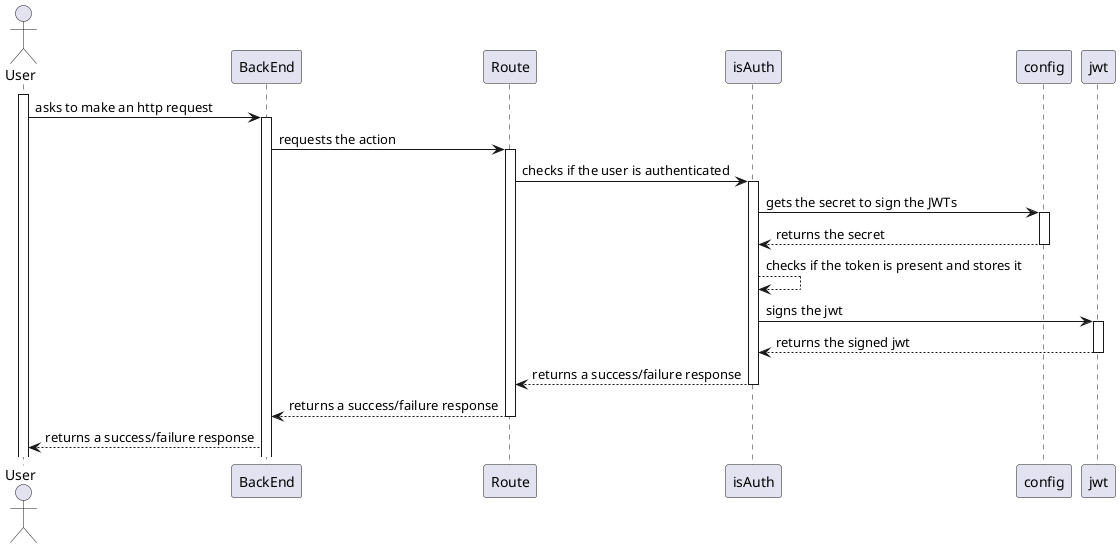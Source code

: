 @startuml
'https://plantuml.com/sequence-diagram

actor "User" as user
participant "BackEnd" as BE
participant "Route" as Route
participant "isAuth" as MW
participant "config" as config
participant "jwt" as jwt

activate user
user -> BE : asks to make an http request
activate BE
BE -> Route : requests the action
activate Route
Route -> MW : checks if the user is authenticated
activate MW
MW -> config : gets the secret to sign the JWTs
activate config
config --> MW : returns the secret
deactivate config
MW --> MW : checks if the token is present and stores it
MW -> jwt : signs the jwt
activate jwt
jwt --> MW : returns the signed jwt
deactivate jwt
MW --> Route : returns a success/failure response
deactivate MW
Route --> BE : returns a success/failure response
deactivate Route
BE --> user : returns a success/failure response


@enduml